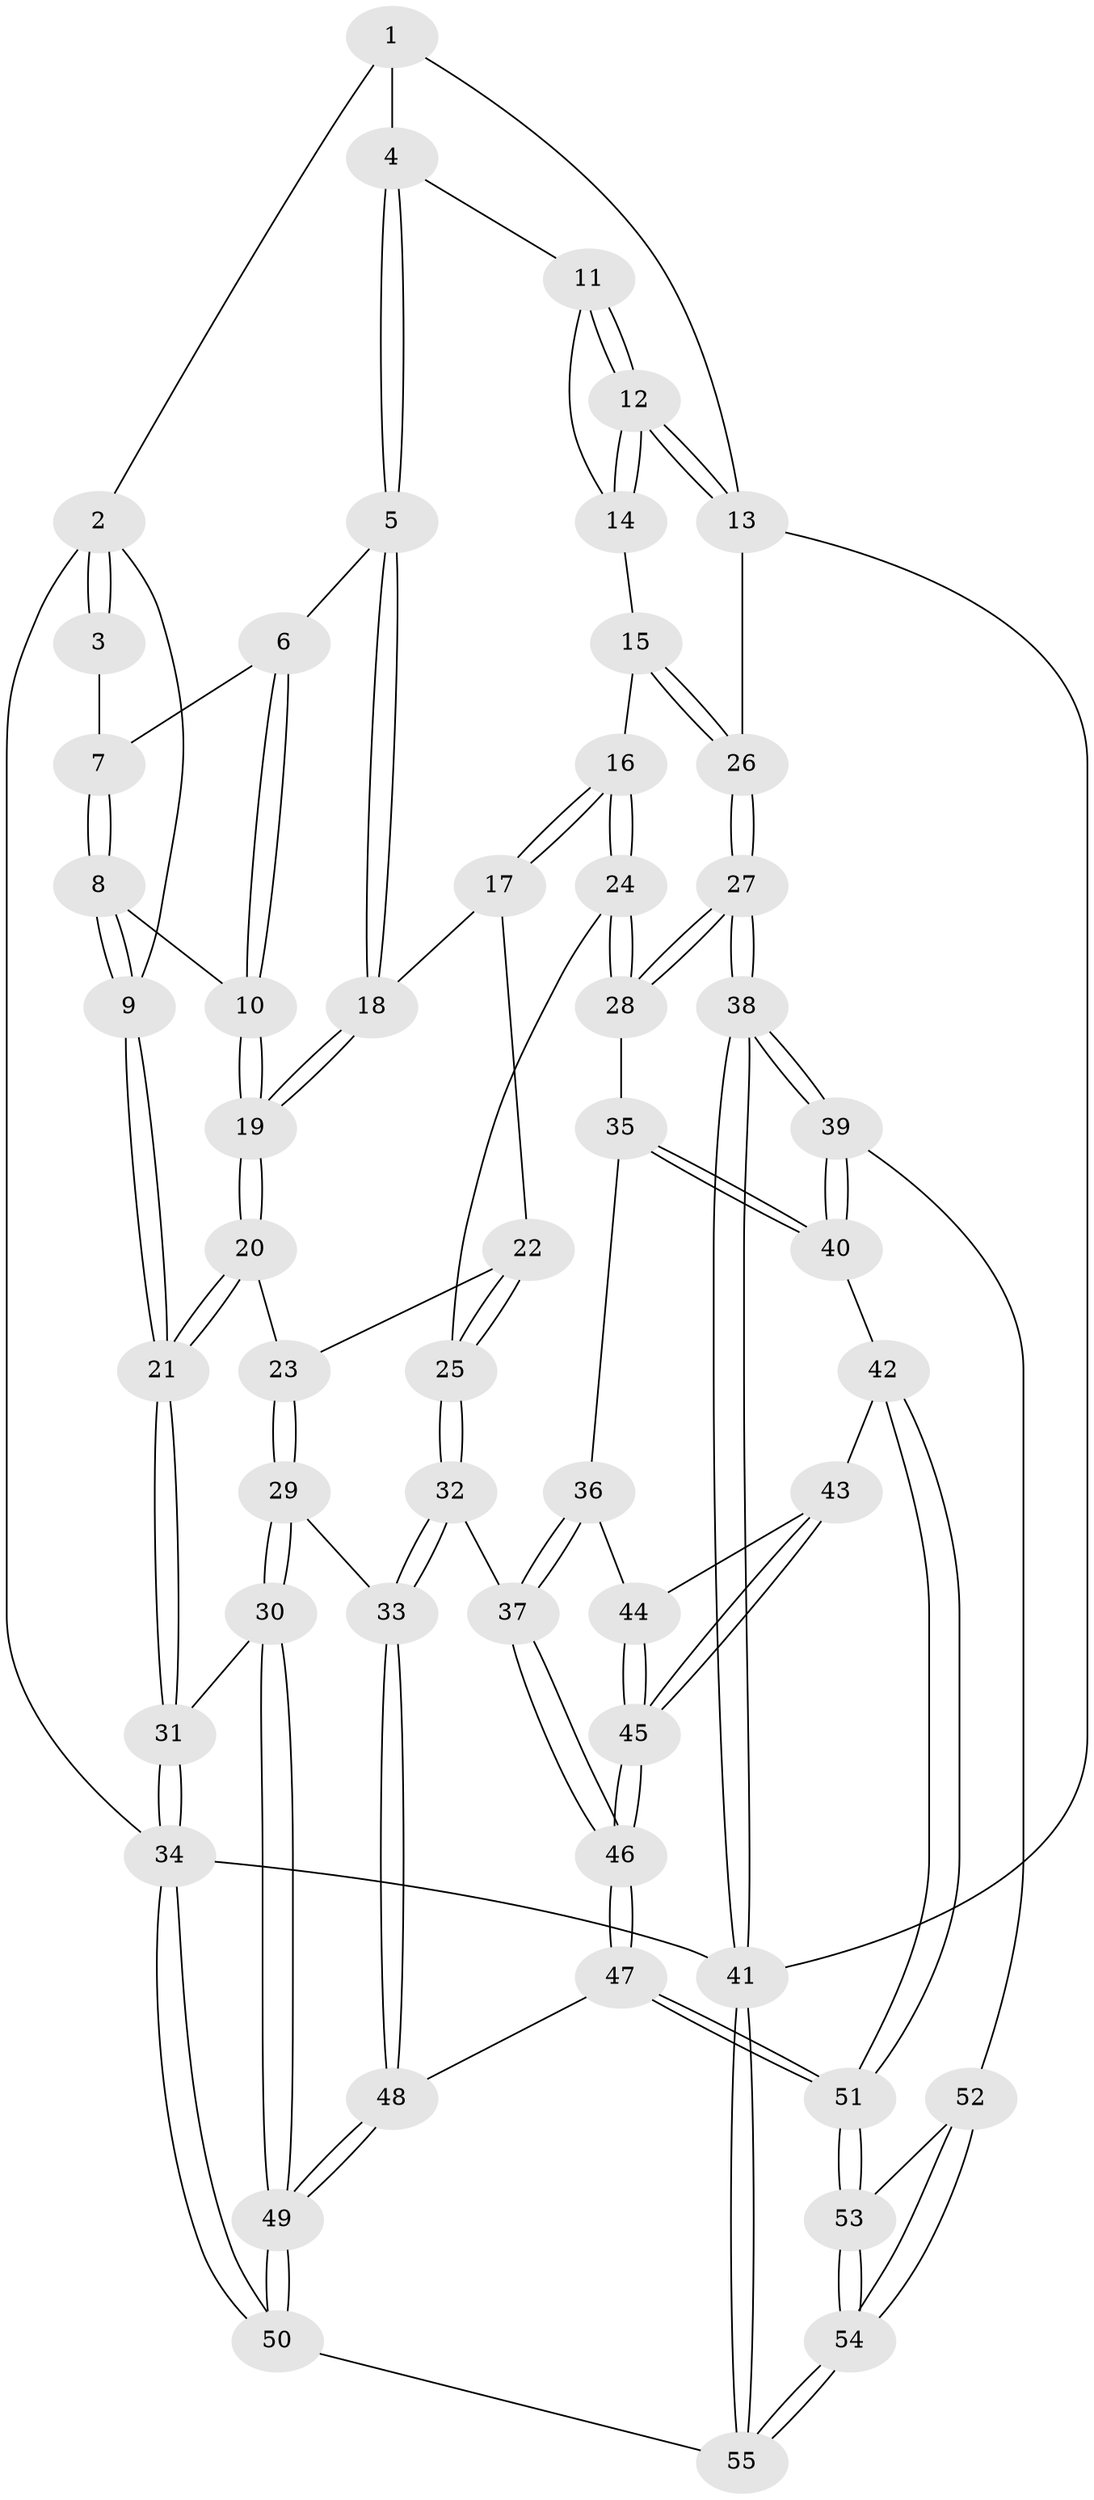 // coarse degree distribution, {6: 0.09090909090909091, 4: 0.42424242424242425, 3: 0.12121212121212122, 5: 0.30303030303030304, 7: 0.06060606060606061}
// Generated by graph-tools (version 1.1) at 2025/04/03/04/25 22:04:33]
// undirected, 55 vertices, 134 edges
graph export_dot {
graph [start="1"]
  node [color=gray90,style=filled];
  1 [pos="+0.21238834747116783+0"];
  2 [pos="+0+0.2249149123938797"];
  3 [pos="+0.1756534789514766+0"];
  4 [pos="+0.5724566264078566+0"];
  5 [pos="+0.5381971082170924+0"];
  6 [pos="+0.3283483880782048+0.11875457055423173"];
  7 [pos="+0.18104732148213598+0.024326674319840386"];
  8 [pos="+0.16373946849679843+0.15476152646590363"];
  9 [pos="+0+0.28169907392258303"];
  10 [pos="+0.2776148035833021+0.26722507771811943"];
  11 [pos="+0.6214228571145626+0"];
  12 [pos="+1+0"];
  13 [pos="+1+0"];
  14 [pos="+0.7250474764358831+0.26960820219990644"];
  15 [pos="+0.6781878892169344+0.3327729451340628"];
  16 [pos="+0.6549030665023117+0.3409668217555943"];
  17 [pos="+0.5727994428166067+0.29303453097197024"];
  18 [pos="+0.5342735774156775+0.03673443420841262"];
  19 [pos="+0.2935192890641826+0.29883638687292907"];
  20 [pos="+0.3045771377411762+0.3596748541930186"];
  21 [pos="+0+0.5210715824719354"];
  22 [pos="+0.4473922938891452+0.3443710605802088"];
  23 [pos="+0.3123180941705384+0.3631553940834684"];
  24 [pos="+0.6529312999735104+0.5053768728082478"];
  25 [pos="+0.5341444534706198+0.544076140728803"];
  26 [pos="+1+0.4344128853193184"];
  27 [pos="+1+0.499868204888259"];
  28 [pos="+0.7015338881973507+0.5588750079123377"];
  29 [pos="+0.41811566477068807+0.6151799018552151"];
  30 [pos="+0.3014981417996267+0.6791986175736312"];
  31 [pos="+0+0.5292871078587834"];
  32 [pos="+0.4506044919605015+0.6077951682126497"];
  33 [pos="+0.42169522937118126+0.6160254775412901"];
  34 [pos="+0+1"];
  35 [pos="+0.7010397394650469+0.5708932157957365"];
  36 [pos="+0.6372893968451118+0.6612140485662188"];
  37 [pos="+0.5911582937490423+0.6871227637298658"];
  38 [pos="+1+0.8043331530437308"];
  39 [pos="+0.9782837762298031+0.8076580931207675"];
  40 [pos="+0.7904013878023921+0.749322902393898"];
  41 [pos="+1+1"];
  42 [pos="+0.7502487807068541+0.7638593429149886"];
  43 [pos="+0.7410805556833941+0.7638965067057422"];
  44 [pos="+0.6618400907373677+0.7077910498658735"];
  45 [pos="+0.6132666543734556+0.7991761902804473"];
  46 [pos="+0.5791847008082047+0.814454348052507"];
  47 [pos="+0.5456123089181447+0.8580402022694671"];
  48 [pos="+0.5137940802619376+0.8624368277136105"];
  49 [pos="+0.26063200757771127+1"];
  50 [pos="+0.1659009311050316+1"];
  51 [pos="+0.6719543342774704+0.9410349072075752"];
  52 [pos="+0.9197137048602179+0.8412732230703364"];
  53 [pos="+0.6796685360641791+0.9499512222508057"];
  54 [pos="+0.7033388310984016+1"];
  55 [pos="+0.7120277034663205+1"];
  1 -- 2;
  1 -- 4;
  1 -- 13;
  2 -- 3;
  2 -- 3;
  2 -- 9;
  2 -- 34;
  3 -- 7;
  4 -- 5;
  4 -- 5;
  4 -- 11;
  5 -- 6;
  5 -- 18;
  5 -- 18;
  6 -- 7;
  6 -- 10;
  6 -- 10;
  7 -- 8;
  7 -- 8;
  8 -- 9;
  8 -- 9;
  8 -- 10;
  9 -- 21;
  9 -- 21;
  10 -- 19;
  10 -- 19;
  11 -- 12;
  11 -- 12;
  11 -- 14;
  12 -- 13;
  12 -- 13;
  12 -- 14;
  12 -- 14;
  13 -- 26;
  13 -- 41;
  14 -- 15;
  15 -- 16;
  15 -- 26;
  15 -- 26;
  16 -- 17;
  16 -- 17;
  16 -- 24;
  16 -- 24;
  17 -- 18;
  17 -- 22;
  18 -- 19;
  18 -- 19;
  19 -- 20;
  19 -- 20;
  20 -- 21;
  20 -- 21;
  20 -- 23;
  21 -- 31;
  21 -- 31;
  22 -- 23;
  22 -- 25;
  22 -- 25;
  23 -- 29;
  23 -- 29;
  24 -- 25;
  24 -- 28;
  24 -- 28;
  25 -- 32;
  25 -- 32;
  26 -- 27;
  26 -- 27;
  27 -- 28;
  27 -- 28;
  27 -- 38;
  27 -- 38;
  28 -- 35;
  29 -- 30;
  29 -- 30;
  29 -- 33;
  30 -- 31;
  30 -- 49;
  30 -- 49;
  31 -- 34;
  31 -- 34;
  32 -- 33;
  32 -- 33;
  32 -- 37;
  33 -- 48;
  33 -- 48;
  34 -- 50;
  34 -- 50;
  34 -- 41;
  35 -- 36;
  35 -- 40;
  35 -- 40;
  36 -- 37;
  36 -- 37;
  36 -- 44;
  37 -- 46;
  37 -- 46;
  38 -- 39;
  38 -- 39;
  38 -- 41;
  38 -- 41;
  39 -- 40;
  39 -- 40;
  39 -- 52;
  40 -- 42;
  41 -- 55;
  41 -- 55;
  42 -- 43;
  42 -- 51;
  42 -- 51;
  43 -- 44;
  43 -- 45;
  43 -- 45;
  44 -- 45;
  44 -- 45;
  45 -- 46;
  45 -- 46;
  46 -- 47;
  46 -- 47;
  47 -- 48;
  47 -- 51;
  47 -- 51;
  48 -- 49;
  48 -- 49;
  49 -- 50;
  49 -- 50;
  50 -- 55;
  51 -- 53;
  51 -- 53;
  52 -- 53;
  52 -- 54;
  52 -- 54;
  53 -- 54;
  53 -- 54;
  54 -- 55;
  54 -- 55;
}
